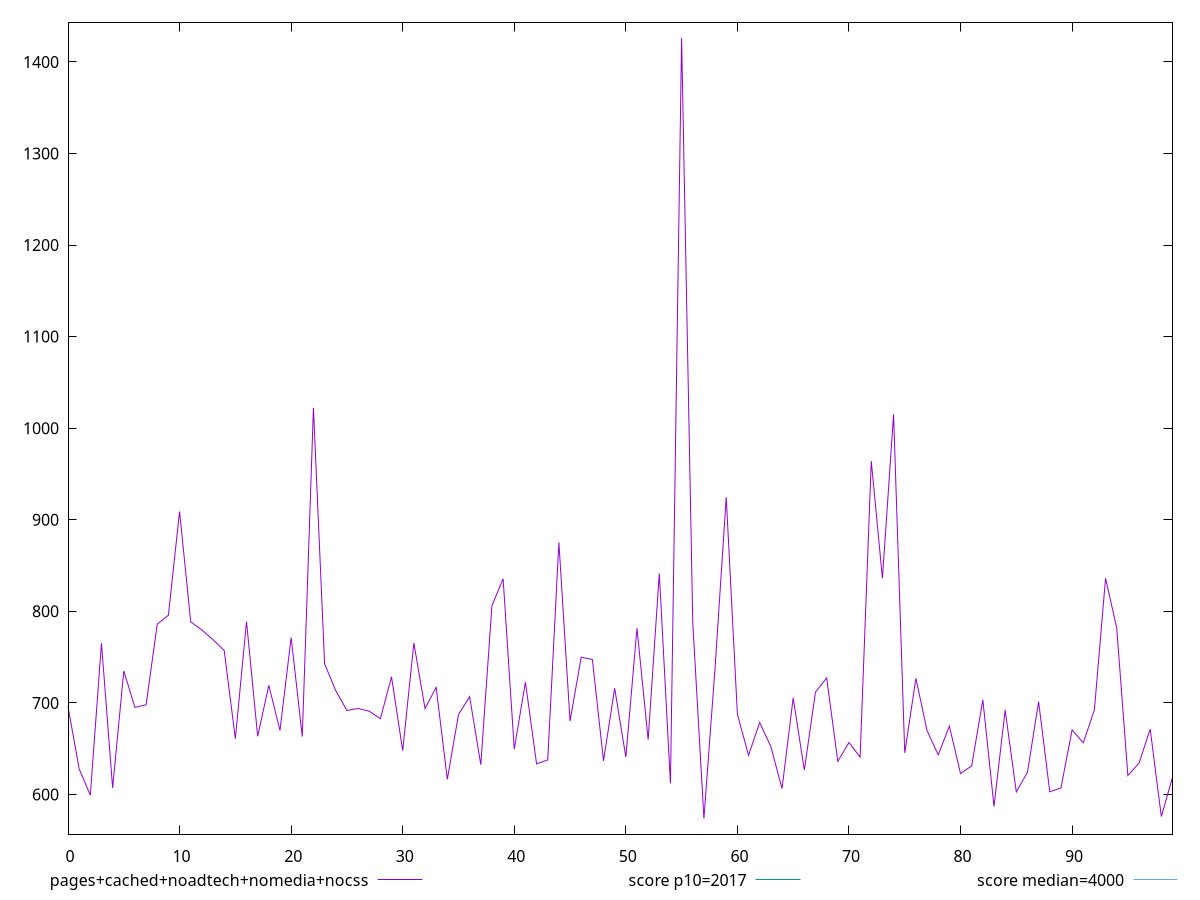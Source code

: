 reset

$pagesCachedNoadtechNomediaNocss <<EOF
0 696.0480000000002
1 627.9480000000001
2 599.1960000000001
3 765.1920000000001
4 607.128
5 734.9000000000002
6 695.0600000000002
7 697.936
8 785.9920000000003
9 795.7560000000004
10 908.9680000000008
11 788.5280000000002
12 779.5999999999999
13 769.0120000000004
14 757.2399999999999
15 660.9399999999998
16 788.8000000000001
17 663.5720000000005
18 719.2160000000003
19 669.8400000000003
20 771.4440000000001
21 663.1960000000003
22 1022.1680000000006
23 742.6480000000004
24 713.364
25 691.676
26 693.8880000000003
27 690.9640000000003
28 682.7520000000002
29 728.4080000000005
30 647.8199999999999
31 765.3960000000001
32 693.7800000000001
33 717
34 616.5520000000001
35 687.1399999999999
36 706.8760000000001
37 632.4680000000001
38 806.2560000000001
39 835.6120000000001
40 649.4680000000001
41 722.6640000000003
42 633.3960000000001
43 637.7840000000001
44 875.2160000000003
45 680.0840000000003
46 749.9360000000007
47 747.4039999999998
48 636.7760000000002
49 716.0000000000002
50 640.904
51 781.5360000000003
52 659.8720000000003
53 841.372
54 612.1120000000003
55 1426.188000000001
56 787.5840000000003
57 573.7360000000002
58 738.6800000000003
59 924.5160000000003
60 687.6000000000004
61 642.844
62 678.556
63 652.164
64 606.4480000000002
65 705.4680000000001
66 626.664
67 711.7720000000003
68 727.3080000000006
69 636.2160000000003
70 656.72
71 640.8440000000002
72 964.0280000000007
73 836.02
74 1015.0960000000005
75 645.3280000000001
76 726.8160000000003
77 669.7
78 643.2760000000001
79 674.6440000000001
80 622.8480000000001
81 631.2720000000002
82 703.3000000000004
83 587.0240000000002
84 692.0960000000001
85 602.8440000000004
86 624.2760000000004
87 701.2960000000002
88 602.9240000000002
89 607.1120000000003
90 670.5200000000001
91 656.4160000000003
92 692.3440000000003
93 836.0680000000001
94 781.8000000000002
95 620.7040000000002
96 634.1960000000003
97 671.3760000000001
98 575.9000000000002
99 618.7040000000002
EOF

set key outside below
set xrange [0:99]
set yrange [556.6869600000002:1443.2370400000011]
set trange [556.6869600000002:1443.2370400000011]
set terminal svg size 640, 500 enhanced background rgb 'white'
set output "report_00009_2021-02-08T22-37-41.559Z/mainthread-work-breakdown/comparison/line/4_vs_5.svg"

plot $pagesCachedNoadtechNomediaNocss title "pages+cached+noadtech+nomedia+nocss" with line, \
     2017 title "score p10=2017", \
     4000 title "score median=4000"

reset
